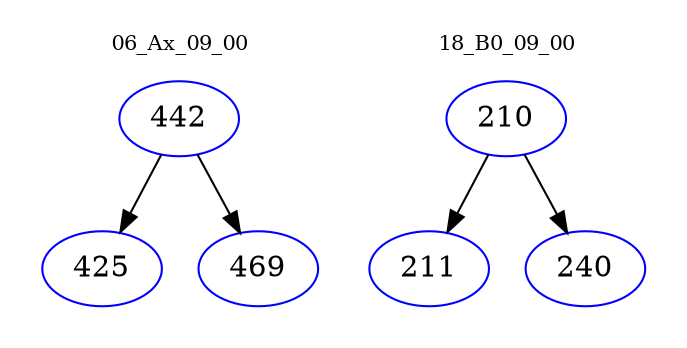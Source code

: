 digraph{
subgraph cluster_0 {
color = white
label = "06_Ax_09_00";
fontsize=10;
T0_442 [label="442", color="blue"]
T0_442 -> T0_425 [color="black"]
T0_425 [label="425", color="blue"]
T0_442 -> T0_469 [color="black"]
T0_469 [label="469", color="blue"]
}
subgraph cluster_1 {
color = white
label = "18_B0_09_00";
fontsize=10;
T1_210 [label="210", color="blue"]
T1_210 -> T1_211 [color="black"]
T1_211 [label="211", color="blue"]
T1_210 -> T1_240 [color="black"]
T1_240 [label="240", color="blue"]
}
}
